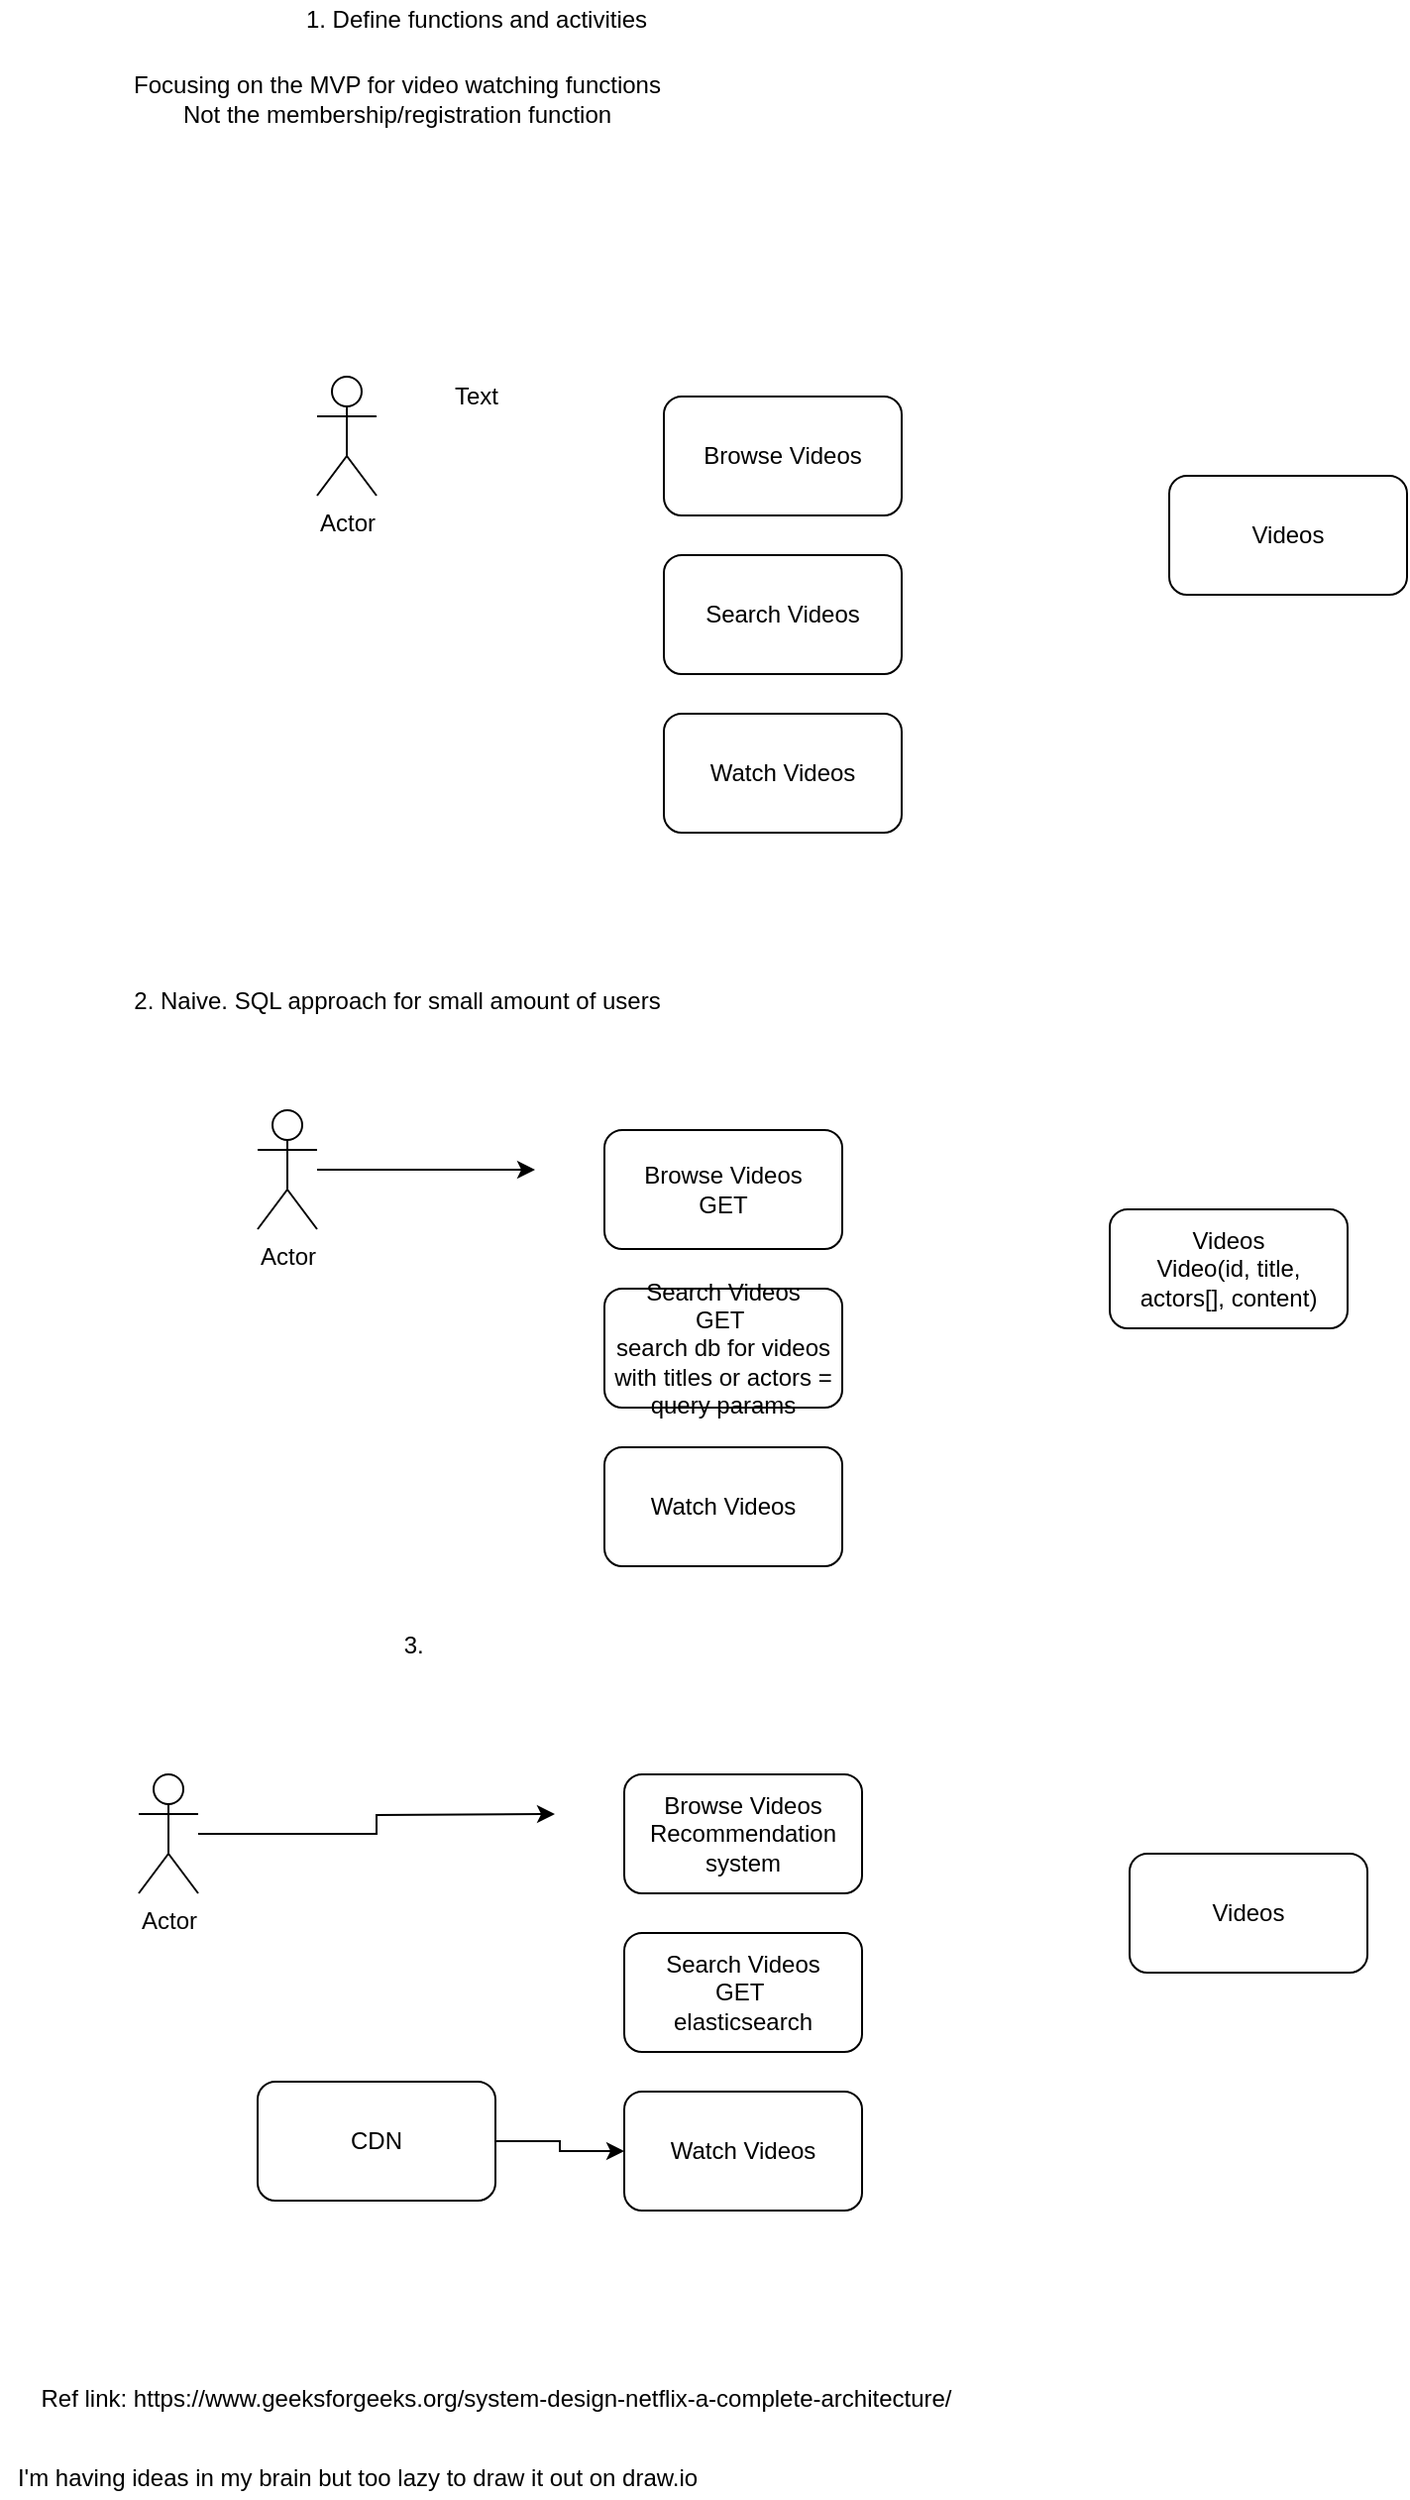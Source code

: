<mxfile version="14.6.11" type="github">
  <diagram id="6xUS7RlC67W6AHrxofva" name="Page-1">
    <mxGraphModel dx="1609" dy="428" grid="1" gridSize="10" guides="1" tooltips="1" connect="1" arrows="1" fold="1" page="1" pageScale="1" pageWidth="827" pageHeight="1169" math="0" shadow="0">
      <root>
        <mxCell id="0" />
        <mxCell id="1" parent="0" />
        <mxCell id="8pV4yy2SzoYcOcrSkzgi-1" value="1. Define functions and activities&lt;br&gt;" style="text;html=1;align=center;verticalAlign=middle;resizable=0;points=[];autosize=1;strokeColor=none;" vertex="1" parent="1">
          <mxGeometry x="35" y="90" width="190" height="20" as="geometry" />
        </mxCell>
        <mxCell id="8pV4yy2SzoYcOcrSkzgi-2" value="Actor" style="shape=umlActor;verticalLabelPosition=bottom;verticalAlign=top;html=1;outlineConnect=0;" vertex="1" parent="1">
          <mxGeometry x="50" y="280" width="30" height="60" as="geometry" />
        </mxCell>
        <mxCell id="8pV4yy2SzoYcOcrSkzgi-6" value="Text" style="text;html=1;align=center;verticalAlign=middle;resizable=0;points=[];autosize=1;strokeColor=none;" vertex="1" parent="1">
          <mxGeometry x="110" y="280" width="40" height="20" as="geometry" />
        </mxCell>
        <mxCell id="8pV4yy2SzoYcOcrSkzgi-7" value="Watch Videos" style="rounded=1;whiteSpace=wrap;html=1;" vertex="1" parent="1">
          <mxGeometry x="225" y="450" width="120" height="60" as="geometry" />
        </mxCell>
        <mxCell id="8pV4yy2SzoYcOcrSkzgi-8" value="Browse Videos" style="rounded=1;whiteSpace=wrap;html=1;" vertex="1" parent="1">
          <mxGeometry x="225" y="290" width="120" height="60" as="geometry" />
        </mxCell>
        <mxCell id="8pV4yy2SzoYcOcrSkzgi-9" value="Search Videos" style="rounded=1;whiteSpace=wrap;html=1;" vertex="1" parent="1">
          <mxGeometry x="225" y="370" width="120" height="60" as="geometry" />
        </mxCell>
        <mxCell id="8pV4yy2SzoYcOcrSkzgi-10" value="Focusing on the MVP for video watching functions&lt;br&gt;Not the membership/registration function&lt;br&gt;" style="text;html=1;align=center;verticalAlign=middle;resizable=0;points=[];autosize=1;strokeColor=none;" vertex="1" parent="1">
          <mxGeometry x="-50" y="125" width="280" height="30" as="geometry" />
        </mxCell>
        <mxCell id="8pV4yy2SzoYcOcrSkzgi-11" value="Videos" style="rounded=1;whiteSpace=wrap;html=1;" vertex="1" parent="1">
          <mxGeometry x="480" y="330" width="120" height="60" as="geometry" />
        </mxCell>
        <mxCell id="8pV4yy2SzoYcOcrSkzgi-12" value="2. Naive. SQL approach for small amount of users" style="text;html=1;align=center;verticalAlign=middle;resizable=0;points=[];autosize=1;strokeColor=none;" vertex="1" parent="1">
          <mxGeometry x="-50" y="585" width="280" height="20" as="geometry" />
        </mxCell>
        <mxCell id="8pV4yy2SzoYcOcrSkzgi-19" style="edgeStyle=orthogonalEdgeStyle;rounded=0;orthogonalLoop=1;jettySize=auto;html=1;" edge="1" parent="1" source="8pV4yy2SzoYcOcrSkzgi-13">
          <mxGeometry relative="1" as="geometry">
            <mxPoint x="160" y="680" as="targetPoint" />
          </mxGeometry>
        </mxCell>
        <mxCell id="8pV4yy2SzoYcOcrSkzgi-13" value="Actor" style="shape=umlActor;verticalLabelPosition=bottom;verticalAlign=top;html=1;outlineConnect=0;" vertex="1" parent="1">
          <mxGeometry x="20" y="650" width="30" height="60" as="geometry" />
        </mxCell>
        <mxCell id="8pV4yy2SzoYcOcrSkzgi-15" value="Watch Videos" style="rounded=1;whiteSpace=wrap;html=1;" vertex="1" parent="1">
          <mxGeometry x="195" y="820" width="120" height="60" as="geometry" />
        </mxCell>
        <mxCell id="8pV4yy2SzoYcOcrSkzgi-16" value="Browse Videos&lt;br&gt;GET&lt;br&gt;" style="rounded=1;whiteSpace=wrap;html=1;" vertex="1" parent="1">
          <mxGeometry x="195" y="660" width="120" height="60" as="geometry" />
        </mxCell>
        <mxCell id="8pV4yy2SzoYcOcrSkzgi-17" value="Search Videos&lt;br&gt;GET&amp;nbsp;&lt;br&gt;search db for videos with titles or actors = query params" style="rounded=1;whiteSpace=wrap;html=1;" vertex="1" parent="1">
          <mxGeometry x="195" y="740" width="120" height="60" as="geometry" />
        </mxCell>
        <mxCell id="8pV4yy2SzoYcOcrSkzgi-18" value="Videos&lt;br&gt;Video(id, title, actors[], content)" style="rounded=1;whiteSpace=wrap;html=1;" vertex="1" parent="1">
          <mxGeometry x="450" y="700" width="120" height="60" as="geometry" />
        </mxCell>
        <mxCell id="8pV4yy2SzoYcOcrSkzgi-20" value="3.&amp;nbsp;" style="text;html=1;align=center;verticalAlign=middle;resizable=0;points=[];autosize=1;strokeColor=none;" vertex="1" parent="1">
          <mxGeometry x="85" y="910" width="30" height="20" as="geometry" />
        </mxCell>
        <mxCell id="8pV4yy2SzoYcOcrSkzgi-21" style="edgeStyle=orthogonalEdgeStyle;rounded=0;orthogonalLoop=1;jettySize=auto;html=1;" edge="1" parent="1" source="8pV4yy2SzoYcOcrSkzgi-22">
          <mxGeometry relative="1" as="geometry">
            <mxPoint x="170" y="1005" as="targetPoint" />
          </mxGeometry>
        </mxCell>
        <mxCell id="8pV4yy2SzoYcOcrSkzgi-22" value="Actor" style="shape=umlActor;verticalLabelPosition=bottom;verticalAlign=top;html=1;outlineConnect=0;" vertex="1" parent="1">
          <mxGeometry x="-40" y="985" width="30" height="60" as="geometry" />
        </mxCell>
        <mxCell id="8pV4yy2SzoYcOcrSkzgi-23" value="Watch Videos" style="rounded=1;whiteSpace=wrap;html=1;" vertex="1" parent="1">
          <mxGeometry x="205" y="1145" width="120" height="60" as="geometry" />
        </mxCell>
        <mxCell id="8pV4yy2SzoYcOcrSkzgi-24" value="Browse Videos&lt;br&gt;Recommendation system" style="rounded=1;whiteSpace=wrap;html=1;" vertex="1" parent="1">
          <mxGeometry x="205" y="985" width="120" height="60" as="geometry" />
        </mxCell>
        <mxCell id="8pV4yy2SzoYcOcrSkzgi-25" value="Search Videos&lt;br&gt;GET&amp;nbsp;&lt;br&gt;elasticsearch" style="rounded=1;whiteSpace=wrap;html=1;" vertex="1" parent="1">
          <mxGeometry x="205" y="1065" width="120" height="60" as="geometry" />
        </mxCell>
        <mxCell id="8pV4yy2SzoYcOcrSkzgi-26" value="Videos" style="rounded=1;whiteSpace=wrap;html=1;" vertex="1" parent="1">
          <mxGeometry x="460" y="1025" width="120" height="60" as="geometry" />
        </mxCell>
        <mxCell id="8pV4yy2SzoYcOcrSkzgi-29" style="edgeStyle=orthogonalEdgeStyle;rounded=0;orthogonalLoop=1;jettySize=auto;html=1;entryX=0;entryY=0.5;entryDx=0;entryDy=0;" edge="1" parent="1" source="8pV4yy2SzoYcOcrSkzgi-27" target="8pV4yy2SzoYcOcrSkzgi-23">
          <mxGeometry relative="1" as="geometry" />
        </mxCell>
        <mxCell id="8pV4yy2SzoYcOcrSkzgi-27" value="CDN" style="rounded=1;whiteSpace=wrap;html=1;" vertex="1" parent="1">
          <mxGeometry x="20" y="1140" width="120" height="60" as="geometry" />
        </mxCell>
        <mxCell id="8pV4yy2SzoYcOcrSkzgi-30" value="Ref link: https://www.geeksforgeeks.org/system-design-netflix-a-complete-architecture/" style="text;html=1;align=center;verticalAlign=middle;resizable=0;points=[];autosize=1;strokeColor=none;" vertex="1" parent="1">
          <mxGeometry x="-100" y="1290" width="480" height="20" as="geometry" />
        </mxCell>
        <mxCell id="8pV4yy2SzoYcOcrSkzgi-31" value="I&#39;m having ideas in my brain but too lazy to draw it out on draw.io" style="text;html=1;align=center;verticalAlign=middle;resizable=0;points=[];autosize=1;strokeColor=none;" vertex="1" parent="1">
          <mxGeometry x="-110" y="1330" width="360" height="20" as="geometry" />
        </mxCell>
      </root>
    </mxGraphModel>
  </diagram>
</mxfile>
